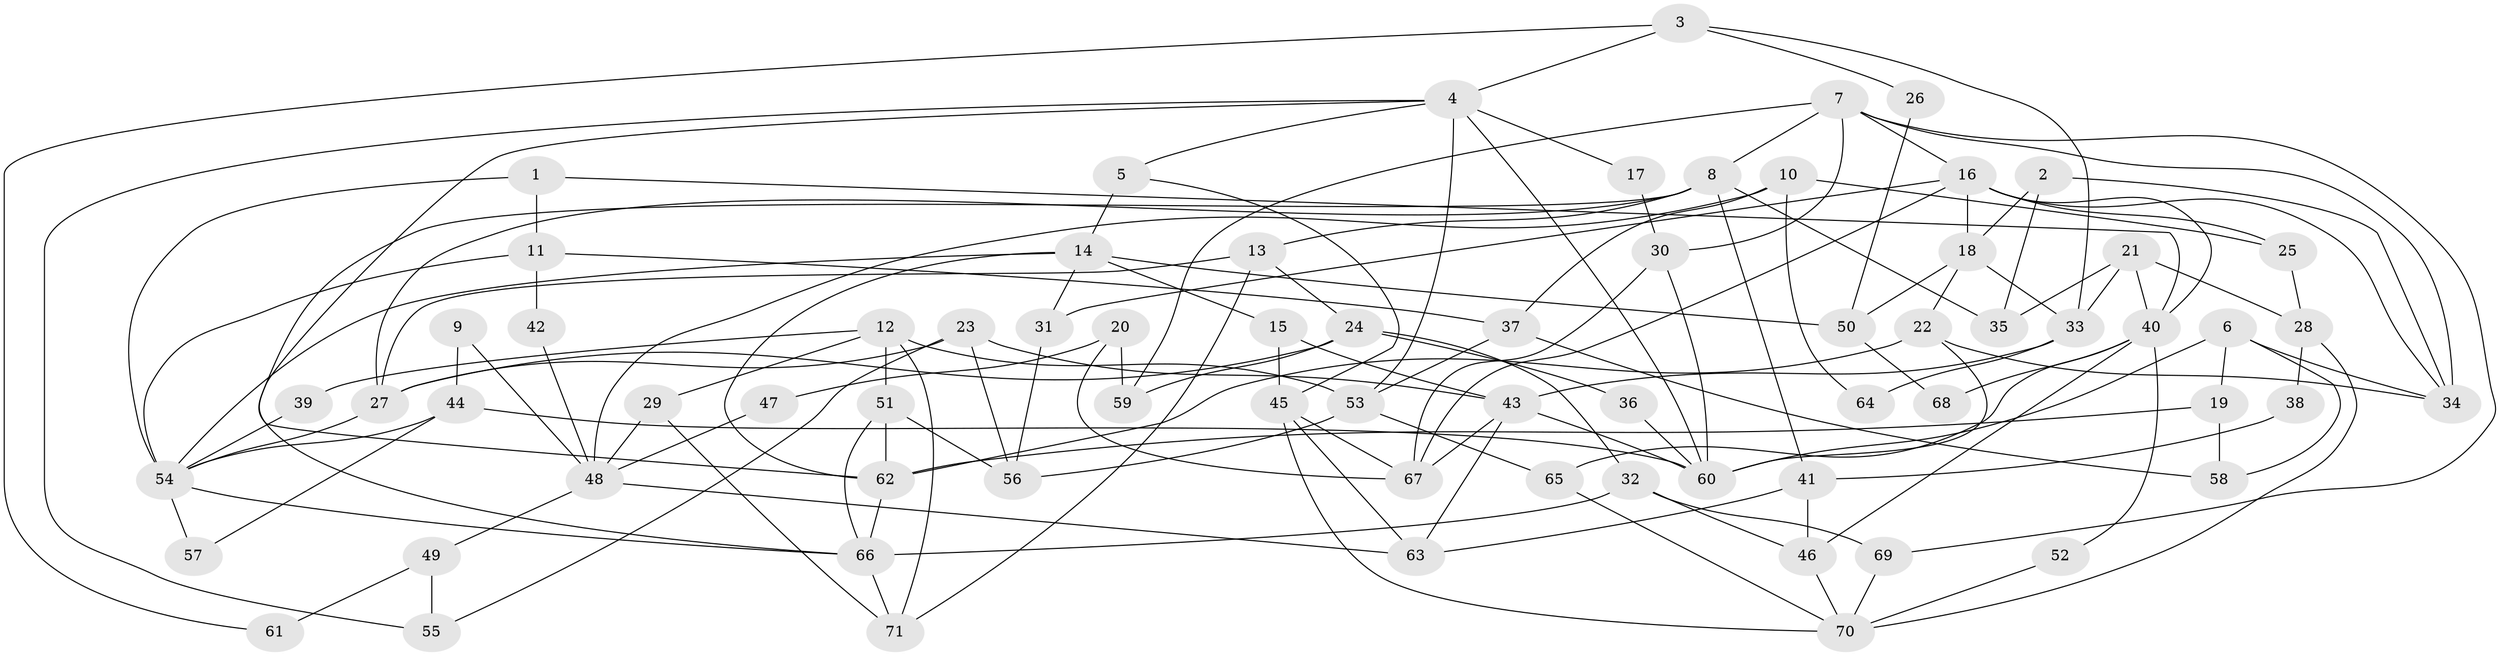 // coarse degree distribution, {4: 0.20454545454545456, 9: 0.045454545454545456, 6: 0.09090909090909091, 7: 0.18181818181818182, 2: 0.1590909090909091, 8: 0.06818181818181818, 5: 0.06818181818181818, 3: 0.1590909090909091, 10: 0.022727272727272728}
// Generated by graph-tools (version 1.1) at 2025/41/03/06/25 10:41:56]
// undirected, 71 vertices, 142 edges
graph export_dot {
graph [start="1"]
  node [color=gray90,style=filled];
  1;
  2;
  3;
  4;
  5;
  6;
  7;
  8;
  9;
  10;
  11;
  12;
  13;
  14;
  15;
  16;
  17;
  18;
  19;
  20;
  21;
  22;
  23;
  24;
  25;
  26;
  27;
  28;
  29;
  30;
  31;
  32;
  33;
  34;
  35;
  36;
  37;
  38;
  39;
  40;
  41;
  42;
  43;
  44;
  45;
  46;
  47;
  48;
  49;
  50;
  51;
  52;
  53;
  54;
  55;
  56;
  57;
  58;
  59;
  60;
  61;
  62;
  63;
  64;
  65;
  66;
  67;
  68;
  69;
  70;
  71;
  1 -- 40;
  1 -- 54;
  1 -- 11;
  2 -- 18;
  2 -- 34;
  2 -- 35;
  3 -- 4;
  3 -- 33;
  3 -- 26;
  3 -- 61;
  4 -- 62;
  4 -- 5;
  4 -- 17;
  4 -- 53;
  4 -- 55;
  4 -- 60;
  5 -- 45;
  5 -- 14;
  6 -- 60;
  6 -- 34;
  6 -- 19;
  6 -- 58;
  7 -- 69;
  7 -- 8;
  7 -- 16;
  7 -- 30;
  7 -- 34;
  7 -- 59;
  8 -- 13;
  8 -- 27;
  8 -- 35;
  8 -- 41;
  8 -- 66;
  9 -- 48;
  9 -- 44;
  10 -- 37;
  10 -- 48;
  10 -- 25;
  10 -- 64;
  11 -- 37;
  11 -- 42;
  11 -- 54;
  12 -- 53;
  12 -- 51;
  12 -- 29;
  12 -- 39;
  12 -- 71;
  13 -- 27;
  13 -- 71;
  13 -- 24;
  14 -- 31;
  14 -- 54;
  14 -- 15;
  14 -- 50;
  14 -- 62;
  15 -- 43;
  15 -- 45;
  16 -- 67;
  16 -- 18;
  16 -- 25;
  16 -- 31;
  16 -- 34;
  16 -- 40;
  17 -- 30;
  18 -- 33;
  18 -- 22;
  18 -- 50;
  19 -- 62;
  19 -- 58;
  20 -- 67;
  20 -- 59;
  20 -- 47;
  21 -- 28;
  21 -- 35;
  21 -- 33;
  21 -- 40;
  22 -- 34;
  22 -- 60;
  22 -- 62;
  23 -- 27;
  23 -- 43;
  23 -- 55;
  23 -- 56;
  24 -- 32;
  24 -- 27;
  24 -- 36;
  24 -- 59;
  25 -- 28;
  26 -- 50;
  27 -- 54;
  28 -- 70;
  28 -- 38;
  29 -- 71;
  29 -- 48;
  30 -- 60;
  30 -- 67;
  31 -- 56;
  32 -- 66;
  32 -- 46;
  32 -- 69;
  33 -- 43;
  33 -- 64;
  36 -- 60;
  37 -- 58;
  37 -- 53;
  38 -- 41;
  39 -- 54;
  40 -- 46;
  40 -- 52;
  40 -- 65;
  40 -- 68;
  41 -- 63;
  41 -- 46;
  42 -- 48;
  43 -- 67;
  43 -- 60;
  43 -- 63;
  44 -- 54;
  44 -- 60;
  44 -- 57;
  45 -- 70;
  45 -- 63;
  45 -- 67;
  46 -- 70;
  47 -- 48;
  48 -- 63;
  48 -- 49;
  49 -- 55;
  49 -- 61;
  50 -- 68;
  51 -- 66;
  51 -- 62;
  51 -- 56;
  52 -- 70;
  53 -- 56;
  53 -- 65;
  54 -- 66;
  54 -- 57;
  62 -- 66;
  65 -- 70;
  66 -- 71;
  69 -- 70;
}
